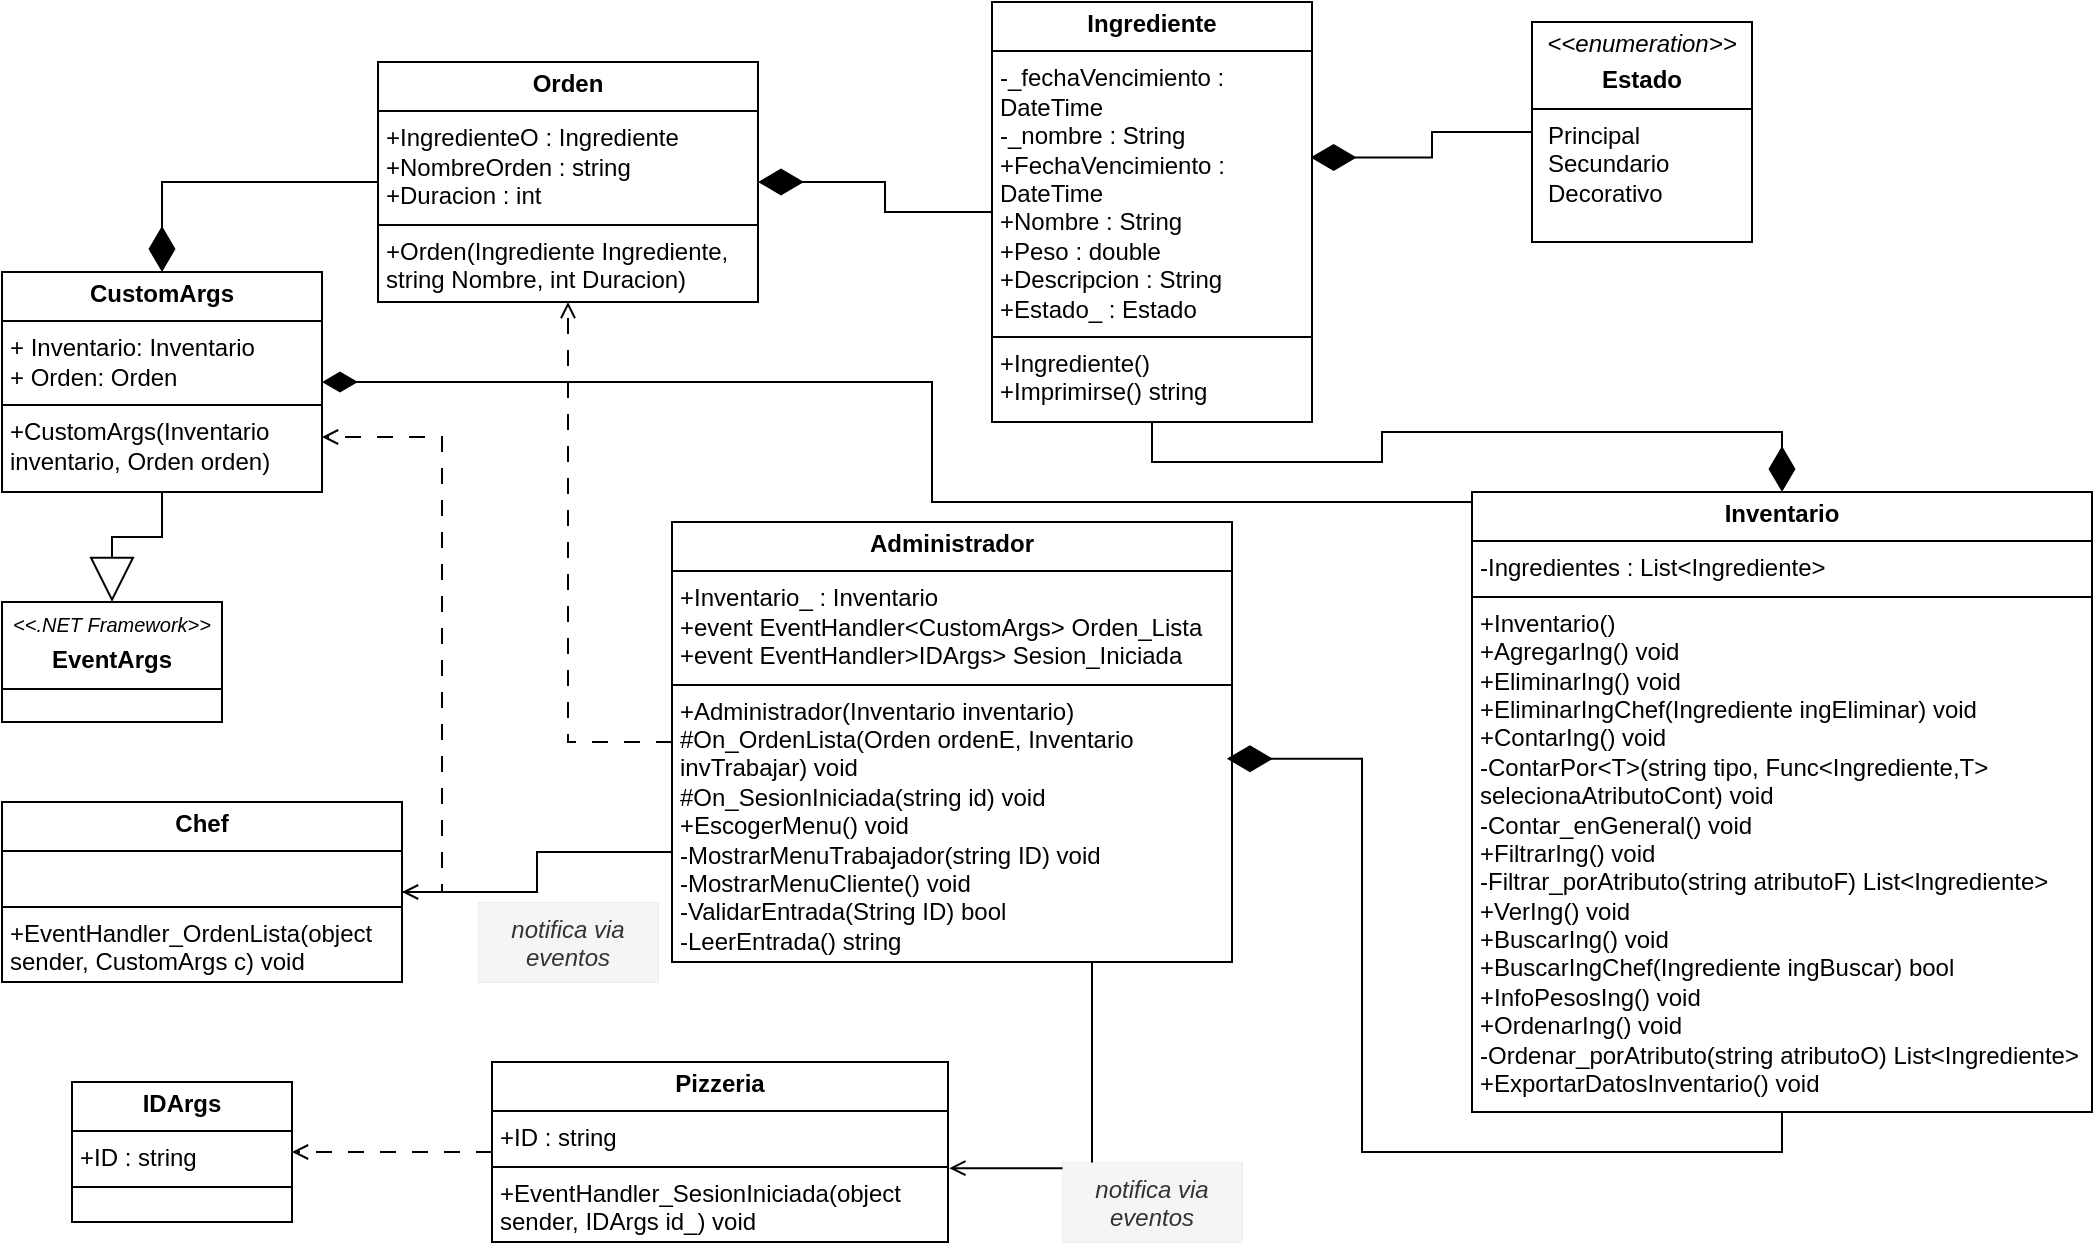 <mxfile version="28.0.7">
  <diagram name="Página-1" id="tF2xsh58VgDLkNbd-CUR">
    <mxGraphModel dx="1226" dy="661" grid="1" gridSize="10" guides="1" tooltips="1" connect="1" arrows="1" fold="1" page="1" pageScale="1" pageWidth="827" pageHeight="1169" math="0" shadow="0">
      <root>
        <mxCell id="0" />
        <mxCell id="1" parent="0" />
        <mxCell id="MaSwG0RCxl-BvRUTXJQb-15" style="edgeStyle=orthogonalEdgeStyle;rounded=0;orthogonalLoop=1;jettySize=auto;html=1;exitX=0.5;exitY=1;exitDx=0;exitDy=0;endArrow=block;endFill=0;endSize=20;" edge="1" parent="1" source="MaSwG0RCxl-BvRUTXJQb-5" target="MaSwG0RCxl-BvRUTXJQb-6">
          <mxGeometry relative="1" as="geometry" />
        </mxCell>
        <mxCell id="MaSwG0RCxl-BvRUTXJQb-5" value="&lt;p style=&quot;margin:0px;margin-top:4px;text-align:center;&quot;&gt;&lt;b&gt;CustomArgs&lt;/b&gt;&lt;/p&gt;&lt;hr size=&quot;1&quot; style=&quot;border-style:solid;&quot;&gt;&lt;p style=&quot;margin:0px;margin-left:4px;&quot;&gt;+ Inventario: Inventario&lt;/p&gt;&lt;p style=&quot;margin:0px;margin-left:4px;&quot;&gt;+ Orden: Orden&lt;/p&gt;&lt;hr size=&quot;1&quot; style=&quot;border-style:solid;&quot;&gt;&lt;p style=&quot;margin:0px;margin-left:4px;&quot;&gt;+CustomArgs(Inventario inventario, Orden orden)&lt;/p&gt;" style="verticalAlign=top;align=left;overflow=fill;html=1;whiteSpace=wrap;" vertex="1" parent="1">
          <mxGeometry x="35" y="165" width="160" height="110" as="geometry" />
        </mxCell>
        <mxCell id="MaSwG0RCxl-BvRUTXJQb-6" value="&lt;p style=&quot;margin: 4px 0px 0px; text-align: center;&quot;&gt;&lt;i&gt;&lt;font style=&quot;font-size: 10px;&quot;&gt;&amp;lt;&amp;lt;.NET Framework&amp;gt;&amp;gt;&lt;/font&gt;&lt;/i&gt;&lt;/p&gt;&lt;p style=&quot;margin: 4px 0px 0px; text-align: center;&quot;&gt;&lt;b&gt;EventArgs&lt;/b&gt;&lt;/p&gt;&lt;hr size=&quot;1&quot; style=&quot;border-style:solid;&quot;&gt;&lt;p style=&quot;margin:0px;margin-left:8px;&quot;&gt;&lt;br&gt;&lt;/p&gt;" style="verticalAlign=top;align=left;overflow=fill;html=1;whiteSpace=wrap;" vertex="1" parent="1">
          <mxGeometry x="35" y="330" width="110" height="60" as="geometry" />
        </mxCell>
        <mxCell id="MaSwG0RCxl-BvRUTXJQb-23" style="edgeStyle=orthogonalEdgeStyle;rounded=0;orthogonalLoop=1;jettySize=auto;html=1;exitX=0;exitY=0.5;exitDx=0;exitDy=0;entryX=0.5;entryY=0;entryDx=0;entryDy=0;endSize=20;endArrow=diamondThin;endFill=1;" edge="1" parent="1" source="MaSwG0RCxl-BvRUTXJQb-7" target="MaSwG0RCxl-BvRUTXJQb-5">
          <mxGeometry relative="1" as="geometry" />
        </mxCell>
        <mxCell id="MaSwG0RCxl-BvRUTXJQb-7" value="&lt;p style=&quot;margin:0px;margin-top:4px;text-align:center;&quot;&gt;&lt;span style=&quot;background-color: transparent; text-align: left;&quot;&gt;&lt;b&gt;Orden&lt;/b&gt;&lt;/span&gt;&lt;/p&gt;&lt;hr size=&quot;1&quot; style=&quot;border-style:solid;&quot;&gt;&lt;p style=&quot;margin:0px;margin-left:4px;&quot;&gt;+IngredienteO : Ingrediente&lt;/p&gt;&lt;p style=&quot;margin:0px;margin-left:4px;&quot;&gt;+NombreOrden : string&lt;/p&gt;&lt;p style=&quot;margin:0px;margin-left:4px;&quot;&gt;+Duracion : int&lt;/p&gt;&lt;hr size=&quot;1&quot; style=&quot;border-style:solid;&quot;&gt;&lt;p style=&quot;margin:0px;margin-left:4px;&quot;&gt;+Orden(Ingrediente Ingrediente, string Nombre, int Duracion)&lt;/p&gt;" style="verticalAlign=top;align=left;overflow=fill;html=1;whiteSpace=wrap;" vertex="1" parent="1">
          <mxGeometry x="223" y="60" width="190" height="120" as="geometry" />
        </mxCell>
        <mxCell id="MaSwG0RCxl-BvRUTXJQb-8" value="&lt;p style=&quot;margin: 4px 0px 0px; text-align: center;&quot;&gt;&lt;i&gt;&amp;lt;&amp;lt;enumeration&amp;gt;&amp;gt;&lt;/i&gt;&lt;/p&gt;&lt;p style=&quot;margin: 4px 0px 0px; text-align: center;&quot;&gt;&lt;b style=&quot;&quot;&gt;Estado&lt;/b&gt;&lt;/p&gt;&lt;hr size=&quot;1&quot; style=&quot;border-style:solid;&quot;&gt;&lt;p style=&quot;margin:0px;margin-left:8px;&quot;&gt;Principal&lt;/p&gt;&lt;p style=&quot;margin:0px;margin-left:8px;&quot;&gt;Secundario&lt;/p&gt;&lt;p style=&quot;margin:0px;margin-left:8px;&quot;&gt;Decorativo&lt;/p&gt;" style="verticalAlign=top;align=left;overflow=fill;html=1;whiteSpace=wrap;" vertex="1" parent="1">
          <mxGeometry x="800" y="40" width="110" height="110" as="geometry" />
        </mxCell>
        <mxCell id="MaSwG0RCxl-BvRUTXJQb-19" style="edgeStyle=orthogonalEdgeStyle;rounded=0;orthogonalLoop=1;jettySize=auto;html=1;exitX=0.5;exitY=1;exitDx=0;exitDy=0;entryX=0.5;entryY=0;entryDx=0;entryDy=0;endSize=20;endArrow=diamondThin;endFill=1;" edge="1" parent="1" source="MaSwG0RCxl-BvRUTXJQb-9" target="MaSwG0RCxl-BvRUTXJQb-16">
          <mxGeometry relative="1" as="geometry" />
        </mxCell>
        <mxCell id="MaSwG0RCxl-BvRUTXJQb-21" style="edgeStyle=orthogonalEdgeStyle;rounded=0;orthogonalLoop=1;jettySize=auto;html=1;exitX=0;exitY=0.5;exitDx=0;exitDy=0;entryX=1;entryY=0.5;entryDx=0;entryDy=0;endSize=20;endArrow=diamondThin;endFill=1;" edge="1" parent="1" source="MaSwG0RCxl-BvRUTXJQb-9" target="MaSwG0RCxl-BvRUTXJQb-7">
          <mxGeometry relative="1" as="geometry" />
        </mxCell>
        <mxCell id="MaSwG0RCxl-BvRUTXJQb-9" value="&lt;p style=&quot;margin:0px;margin-top:4px;text-align:center;&quot;&gt;&lt;b&gt;Ingrediente&lt;/b&gt;&lt;/p&gt;&lt;hr size=&quot;1&quot; style=&quot;border-style:solid;&quot;&gt;&lt;p style=&quot;margin:0px;margin-left:4px;&quot;&gt;-_fechaVencimiento : DateTime&lt;/p&gt;&lt;p style=&quot;margin:0px;margin-left:4px;&quot;&gt;-_nombre : String&lt;/p&gt;&lt;p style=&quot;margin:0px;margin-left:4px;&quot;&gt;+FechaVencimiento : DateTime&lt;/p&gt;&lt;p style=&quot;margin:0px;margin-left:4px;&quot;&gt;+Nombre : String&lt;/p&gt;&lt;p style=&quot;margin:0px;margin-left:4px;&quot;&gt;+Peso : double&lt;/p&gt;&lt;p style=&quot;margin:0px;margin-left:4px;&quot;&gt;+Descripcion : String&lt;/p&gt;&lt;p style=&quot;margin:0px;margin-left:4px;&quot;&gt;+Estado_ : Estado&lt;/p&gt;&lt;hr size=&quot;1&quot; style=&quot;border-style:solid;&quot;&gt;&lt;p style=&quot;margin:0px;margin-left:4px;&quot;&gt;+Ingrediente()&lt;/p&gt;&lt;p style=&quot;margin:0px;margin-left:4px;&quot;&gt;+Imprimirse() string&lt;/p&gt;" style="verticalAlign=top;align=left;overflow=fill;html=1;whiteSpace=wrap;" vertex="1" parent="1">
          <mxGeometry x="530" y="30" width="160" height="210" as="geometry" />
        </mxCell>
        <mxCell id="MaSwG0RCxl-BvRUTXJQb-24" style="edgeStyle=orthogonalEdgeStyle;rounded=0;orthogonalLoop=1;jettySize=auto;html=1;exitX=1;exitY=0.5;exitDx=0;exitDy=0;entryX=1;entryY=0.75;entryDx=0;entryDy=0;dashed=1;dashPattern=8 8;endArrow=open;endFill=0;" edge="1" parent="1" source="MaSwG0RCxl-BvRUTXJQb-10" target="MaSwG0RCxl-BvRUTXJQb-5">
          <mxGeometry relative="1" as="geometry" />
        </mxCell>
        <mxCell id="MaSwG0RCxl-BvRUTXJQb-10" value="&lt;p style=&quot;margin:0px;margin-top:4px;text-align:center;&quot;&gt;&lt;b&gt;Chef&lt;/b&gt;&lt;/p&gt;&lt;hr size=&quot;1&quot; style=&quot;border-style:solid;&quot;&gt;&lt;p style=&quot;margin:0px;margin-left:4px;&quot;&gt;&lt;br&gt;&lt;/p&gt;&lt;hr size=&quot;1&quot; style=&quot;border-style:solid;&quot;&gt;&lt;p style=&quot;margin:0px;margin-left:4px;&quot;&gt;+EventHandler_OrdenLista(object sender, CustomArgs c) void&lt;/p&gt;" style="verticalAlign=top;align=left;overflow=fill;html=1;whiteSpace=wrap;" vertex="1" parent="1">
          <mxGeometry x="35" y="430" width="200" height="90" as="geometry" />
        </mxCell>
        <mxCell id="MaSwG0RCxl-BvRUTXJQb-11" value="&lt;p style=&quot;margin:0px;margin-top:4px;text-align:center;&quot;&gt;&lt;b&gt;IDArgs&lt;/b&gt;&lt;/p&gt;&lt;hr size=&quot;1&quot; style=&quot;border-style:solid;&quot;&gt;&lt;p style=&quot;margin:0px;margin-left:4px;&quot;&gt;+ID : string&lt;/p&gt;&lt;hr size=&quot;1&quot; style=&quot;border-style:solid;&quot;&gt;&lt;p style=&quot;margin:0px;margin-left:4px;&quot;&gt;&lt;br&gt;&lt;/p&gt;" style="verticalAlign=top;align=left;overflow=fill;html=1;whiteSpace=wrap;" vertex="1" parent="1">
          <mxGeometry x="70" y="570" width="110" height="70" as="geometry" />
        </mxCell>
        <mxCell id="MaSwG0RCxl-BvRUTXJQb-25" style="edgeStyle=orthogonalEdgeStyle;rounded=0;orthogonalLoop=1;jettySize=auto;html=1;exitX=0;exitY=0.5;exitDx=0;exitDy=0;dashed=1;dashPattern=8 8;endArrow=open;endFill=0;" edge="1" parent="1" source="MaSwG0RCxl-BvRUTXJQb-12" target="MaSwG0RCxl-BvRUTXJQb-7">
          <mxGeometry relative="1" as="geometry">
            <mxPoint x="310" y="200" as="targetPoint" />
          </mxGeometry>
        </mxCell>
        <mxCell id="MaSwG0RCxl-BvRUTXJQb-28" style="edgeStyle=orthogonalEdgeStyle;rounded=0;orthogonalLoop=1;jettySize=auto;html=1;exitX=0;exitY=0.75;exitDx=0;exitDy=0;entryX=1;entryY=0.5;entryDx=0;entryDy=0;endArrow=open;endFill=0;" edge="1" parent="1" source="MaSwG0RCxl-BvRUTXJQb-12" target="MaSwG0RCxl-BvRUTXJQb-10">
          <mxGeometry relative="1" as="geometry" />
        </mxCell>
        <mxCell id="MaSwG0RCxl-BvRUTXJQb-12" value="&lt;p style=&quot;margin:0px;margin-top:4px;text-align:center;&quot;&gt;&lt;b&gt;Administrador&lt;/b&gt;&lt;/p&gt;&lt;hr size=&quot;1&quot; style=&quot;border-style:solid;&quot;&gt;&lt;p style=&quot;margin:0px;margin-left:4px;&quot;&gt;+Inventario_ : Inventario&lt;/p&gt;&lt;p style=&quot;margin:0px;margin-left:4px;&quot;&gt;+event EventHandler&amp;lt;CustomArgs&amp;gt; Orden_Lista&lt;/p&gt;&lt;p style=&quot;margin:0px;margin-left:4px;&quot;&gt;+event EventHandler&amp;gt;IDArgs&amp;gt; Sesion_Iniciada&lt;/p&gt;&lt;hr size=&quot;1&quot; style=&quot;border-style:solid;&quot;&gt;&lt;p style=&quot;margin:0px;margin-left:4px;&quot;&gt;+Administrador(Inventario inventario)&lt;/p&gt;&lt;p style=&quot;margin:0px;margin-left:4px;&quot;&gt;#On_OrdenLista(Orden ordenE, Inventario invTrabajar) void&lt;/p&gt;&lt;p style=&quot;margin:0px;margin-left:4px;&quot;&gt;#On_SesionIniciada(string id) void&lt;/p&gt;&lt;p style=&quot;margin:0px;margin-left:4px;&quot;&gt;+EscogerMenu() void&lt;/p&gt;&lt;p style=&quot;margin:0px;margin-left:4px;&quot;&gt;-MostrarMenuTrabajador(string ID) void&lt;/p&gt;&lt;p style=&quot;margin:0px;margin-left:4px;&quot;&gt;-MostrarMenuCliente() void&lt;/p&gt;&lt;p style=&quot;margin:0px;margin-left:4px;&quot;&gt;-ValidarEntrada(String ID) bool&lt;/p&gt;&lt;p style=&quot;margin:0px;margin-left:4px;&quot;&gt;-LeerEntrada() string&lt;/p&gt;" style="verticalAlign=top;align=left;overflow=fill;html=1;whiteSpace=wrap;" vertex="1" parent="1">
          <mxGeometry x="370" y="290" width="280" height="220" as="geometry" />
        </mxCell>
        <mxCell id="MaSwG0RCxl-BvRUTXJQb-26" style="edgeStyle=orthogonalEdgeStyle;rounded=0;orthogonalLoop=1;jettySize=auto;html=1;exitX=0;exitY=0.5;exitDx=0;exitDy=0;endArrow=open;endFill=0;dashed=1;dashPattern=8 8;" edge="1" parent="1" source="MaSwG0RCxl-BvRUTXJQb-14" target="MaSwG0RCxl-BvRUTXJQb-11">
          <mxGeometry relative="1" as="geometry" />
        </mxCell>
        <mxCell id="MaSwG0RCxl-BvRUTXJQb-14" value="&lt;p style=&quot;margin:0px;margin-top:4px;text-align:center;&quot;&gt;&lt;b&gt;Pizzeria&lt;/b&gt;&lt;/p&gt;&lt;hr size=&quot;1&quot; style=&quot;border-style:solid;&quot;&gt;&lt;p style=&quot;margin:0px;margin-left:4px;&quot;&gt;+ID : string&lt;/p&gt;&lt;hr size=&quot;1&quot; style=&quot;border-style:solid;&quot;&gt;&lt;p style=&quot;margin:0px;margin-left:4px;&quot;&gt;+EventHandler_SesionIniciada(object sender, IDArgs id_) void&lt;/p&gt;" style="verticalAlign=top;align=left;overflow=fill;html=1;whiteSpace=wrap;" vertex="1" parent="1">
          <mxGeometry x="280" y="560" width="228" height="90" as="geometry" />
        </mxCell>
        <mxCell id="MaSwG0RCxl-BvRUTXJQb-17" style="edgeStyle=orthogonalEdgeStyle;rounded=0;orthogonalLoop=1;jettySize=auto;html=1;exitX=0.5;exitY=1;exitDx=0;exitDy=0;entryX=0.991;entryY=0.538;entryDx=0;entryDy=0;endArrow=diamondThin;endFill=1;endSize=20;entryPerimeter=0;" edge="1" parent="1" source="MaSwG0RCxl-BvRUTXJQb-16" target="MaSwG0RCxl-BvRUTXJQb-12">
          <mxGeometry relative="1" as="geometry" />
        </mxCell>
        <mxCell id="MaSwG0RCxl-BvRUTXJQb-35" style="edgeStyle=orthogonalEdgeStyle;rounded=0;orthogonalLoop=1;jettySize=auto;html=1;exitX=0;exitY=0.25;exitDx=0;exitDy=0;entryX=1;entryY=0.5;entryDx=0;entryDy=0;endArrow=diamondThin;endFill=1;endSize=15;" edge="1" parent="1" source="MaSwG0RCxl-BvRUTXJQb-16" target="MaSwG0RCxl-BvRUTXJQb-5">
          <mxGeometry relative="1" as="geometry">
            <Array as="points">
              <mxPoint x="770" y="280" />
              <mxPoint x="500" y="280" />
              <mxPoint x="500" y="220" />
            </Array>
          </mxGeometry>
        </mxCell>
        <mxCell id="MaSwG0RCxl-BvRUTXJQb-16" value="&lt;p style=&quot;margin:0px;margin-top:4px;text-align:center;&quot;&gt;&lt;b&gt;Inventario&lt;/b&gt;&lt;/p&gt;&lt;hr size=&quot;1&quot; style=&quot;border-style:solid;&quot;&gt;&lt;p style=&quot;margin:0px;margin-left:4px;&quot;&gt;-Ingredientes : List&amp;lt;Ingrediente&amp;gt;&lt;/p&gt;&lt;hr size=&quot;1&quot; style=&quot;border-style:solid;&quot;&gt;&lt;p style=&quot;margin:0px;margin-left:4px;&quot;&gt;+Inventario()&lt;/p&gt;&lt;p style=&quot;margin:0px;margin-left:4px;&quot;&gt;+AgregarIng() void&lt;/p&gt;&lt;p style=&quot;margin:0px;margin-left:4px;&quot;&gt;+EliminarIng() void&lt;/p&gt;&lt;p style=&quot;margin:0px;margin-left:4px;&quot;&gt;+EliminarIngChef(Ingrediente ingEliminar) void&lt;/p&gt;&lt;p style=&quot;margin:0px;margin-left:4px;&quot;&gt;+ContarIng() void&lt;/p&gt;&lt;p style=&quot;margin:0px;margin-left:4px;&quot;&gt;-ContarPor&amp;lt;T&amp;gt;(string tipo, Func&amp;lt;Ingrediente,T&amp;gt; selecionaAtributoCont) void&lt;/p&gt;&lt;p style=&quot;margin:0px;margin-left:4px;&quot;&gt;-Contar_enGeneral() void&lt;/p&gt;&lt;p style=&quot;margin:0px;margin-left:4px;&quot;&gt;+FiltrarIng() void&lt;/p&gt;&lt;p style=&quot;margin:0px;margin-left:4px;&quot;&gt;-Filtrar_porAtributo(string atributoF) List&amp;lt;Ingrediente&amp;gt;&lt;/p&gt;&lt;p style=&quot;margin:0px;margin-left:4px;&quot;&gt;+VerIng() void&lt;/p&gt;&lt;p style=&quot;margin:0px;margin-left:4px;&quot;&gt;+BuscarIng() void&lt;/p&gt;&lt;p style=&quot;margin:0px;margin-left:4px;&quot;&gt;+BuscarIngChef(Ingrediente ingBuscar) bool&lt;/p&gt;&lt;p style=&quot;margin:0px;margin-left:4px;&quot;&gt;+InfoPesosIng() void&lt;/p&gt;&lt;p style=&quot;margin:0px;margin-left:4px;&quot;&gt;+OrdenarIng() void&lt;/p&gt;&lt;p style=&quot;margin:0px;margin-left:4px;&quot;&gt;-Ordenar_porAtributo(string atributoO) List&amp;lt;Ingrediente&amp;gt;&lt;/p&gt;&lt;p style=&quot;margin:0px;margin-left:4px;&quot;&gt;+ExportarDatosInventario() void&lt;/p&gt;" style="verticalAlign=top;align=left;overflow=fill;html=1;whiteSpace=wrap;" vertex="1" parent="1">
          <mxGeometry x="770" y="275" width="310" height="310" as="geometry" />
        </mxCell>
        <mxCell id="MaSwG0RCxl-BvRUTXJQb-20" style="edgeStyle=orthogonalEdgeStyle;rounded=0;orthogonalLoop=1;jettySize=auto;html=1;exitX=0;exitY=0.5;exitDx=0;exitDy=0;entryX=0.996;entryY=0.37;entryDx=0;entryDy=0;entryPerimeter=0;endSize=20;endArrow=diamondThin;endFill=1;" edge="1" parent="1" source="MaSwG0RCxl-BvRUTXJQb-8" target="MaSwG0RCxl-BvRUTXJQb-9">
          <mxGeometry relative="1" as="geometry" />
        </mxCell>
        <mxCell id="MaSwG0RCxl-BvRUTXJQb-27" style="edgeStyle=orthogonalEdgeStyle;rounded=0;orthogonalLoop=1;jettySize=auto;html=1;exitX=0.75;exitY=1;exitDx=0;exitDy=0;entryX=1.003;entryY=0.59;entryDx=0;entryDy=0;entryPerimeter=0;endArrow=open;endFill=0;" edge="1" parent="1" source="MaSwG0RCxl-BvRUTXJQb-12" target="MaSwG0RCxl-BvRUTXJQb-14">
          <mxGeometry relative="1" as="geometry" />
        </mxCell>
        <mxCell id="MaSwG0RCxl-BvRUTXJQb-30" style="edgeStyle=orthogonalEdgeStyle;rounded=0;orthogonalLoop=1;jettySize=auto;html=1;exitX=0.5;exitY=1;exitDx=0;exitDy=0;" edge="1" parent="1">
          <mxGeometry relative="1" as="geometry">
            <mxPoint x="730" y="640" as="sourcePoint" />
            <mxPoint x="730" y="640" as="targetPoint" />
          </mxGeometry>
        </mxCell>
        <mxCell id="MaSwG0RCxl-BvRUTXJQb-38" value="notifica via eventos" style="text;whiteSpace=wrap;fillColor=#f5f5f5;fontColor=#333333;strokeColor=#666666;fontStyle=2;align=center;strokeWidth=0;" vertex="1" parent="1">
          <mxGeometry x="273" y="480" width="90" height="40" as="geometry" />
        </mxCell>
        <mxCell id="MaSwG0RCxl-BvRUTXJQb-39" value="notifica via eventos" style="text;whiteSpace=wrap;fillColor=#f5f5f5;fontColor=#333333;strokeColor=#666666;fontStyle=2;align=center;strokeWidth=0;" vertex="1" parent="1">
          <mxGeometry x="565" y="610" width="90" height="40" as="geometry" />
        </mxCell>
      </root>
    </mxGraphModel>
  </diagram>
</mxfile>
